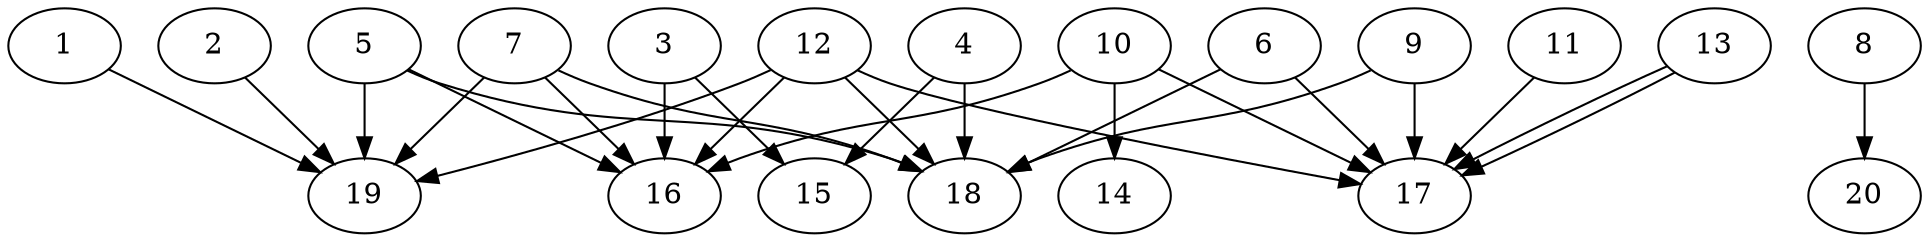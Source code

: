 // DAG automatically generated by daggen at Wed Jul 24 21:26:16 2019
// ./daggen --dot -n 20 --ccr 0.4 --fat 0.8 --regular 0.5 --density 0.5 --mindata 5242880 --maxdata 52428800 
digraph G {
  1 [size="16865280", alpha="0.00", expect_size="6746112"] 
  1 -> 19 [size ="6746112"]
  2 [size="82787840", alpha="0.00", expect_size="33115136"] 
  2 -> 19 [size ="33115136"]
  3 [size="34711040", alpha="0.13", expect_size="13884416"] 
  3 -> 15 [size ="13884416"]
  3 -> 16 [size ="13884416"]
  4 [size="39493120", alpha="0.09", expect_size="15797248"] 
  4 -> 15 [size ="15797248"]
  4 -> 18 [size ="15797248"]
  5 [size="51770880", alpha="0.00", expect_size="20708352"] 
  5 -> 16 [size ="20708352"]
  5 -> 18 [size ="20708352"]
  5 -> 19 [size ="20708352"]
  6 [size="83804160", alpha="0.01", expect_size="33521664"] 
  6 -> 17 [size ="33521664"]
  6 -> 18 [size ="33521664"]
  7 [size="87756800", alpha="0.07", expect_size="35102720"] 
  7 -> 16 [size ="35102720"]
  7 -> 18 [size ="35102720"]
  7 -> 19 [size ="35102720"]
  8 [size="63682560", alpha="0.12", expect_size="25473024"] 
  8 -> 20 [size ="25473024"]
  9 [size="56417280", alpha="0.03", expect_size="22566912"] 
  9 -> 17 [size ="22566912"]
  9 -> 18 [size ="22566912"]
  10 [size="43304960", alpha="0.01", expect_size="17321984"] 
  10 -> 14 [size ="17321984"]
  10 -> 16 [size ="17321984"]
  10 -> 17 [size ="17321984"]
  11 [size="82997760", alpha="0.14", expect_size="33199104"] 
  11 -> 17 [size ="33199104"]
  12 [size="84820480", alpha="0.14", expect_size="33928192"] 
  12 -> 16 [size ="33928192"]
  12 -> 17 [size ="33928192"]
  12 -> 18 [size ="33928192"]
  12 -> 19 [size ="33928192"]
  13 [size="87767040", alpha="0.15", expect_size="35106816"] 
  13 -> 17 [size ="35106816"]
  13 -> 17 [size ="35106816"]
  14 [size="46213120", alpha="0.16", expect_size="18485248"] 
  15 [size="100129280", alpha="0.10", expect_size="40051712"] 
  16 [size="102520320", alpha="0.11", expect_size="41008128"] 
  17 [size="109473280", alpha="0.03", expect_size="43789312"] 
  18 [size="30236160", alpha="0.11", expect_size="12094464"] 
  19 [size="100643840", alpha="0.02", expect_size="40257536"] 
  20 [size="120880640", alpha="0.19", expect_size="48352256"] 
}
